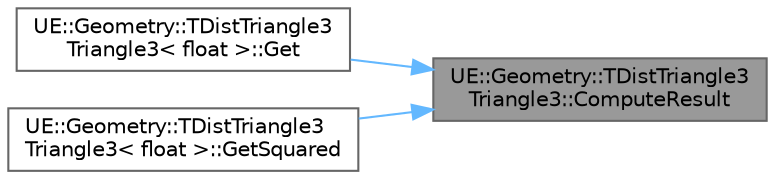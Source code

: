 digraph "UE::Geometry::TDistTriangle3Triangle3::ComputeResult"
{
 // INTERACTIVE_SVG=YES
 // LATEX_PDF_SIZE
  bgcolor="transparent";
  edge [fontname=Helvetica,fontsize=10,labelfontname=Helvetica,labelfontsize=10];
  node [fontname=Helvetica,fontsize=10,shape=box,height=0.2,width=0.4];
  rankdir="RL";
  Node1 [id="Node000001",label="UE::Geometry::TDistTriangle3\lTriangle3::ComputeResult",height=0.2,width=0.4,color="gray40", fillcolor="grey60", style="filled", fontcolor="black",tooltip=" "];
  Node1 -> Node2 [id="edge1_Node000001_Node000002",dir="back",color="steelblue1",style="solid",tooltip=" "];
  Node2 [id="Node000002",label="UE::Geometry::TDistTriangle3\lTriangle3\< float \>::Get",height=0.2,width=0.4,color="grey40", fillcolor="white", style="filled",URL="$d9/d16/classUE_1_1Geometry_1_1TDistTriangle3Triangle3.html#af5ecb99b173aa35612a6f69e45a9aca4",tooltip=" "];
  Node1 -> Node3 [id="edge2_Node000001_Node000003",dir="back",color="steelblue1",style="solid",tooltip=" "];
  Node3 [id="Node000003",label="UE::Geometry::TDistTriangle3\lTriangle3\< float \>::GetSquared",height=0.2,width=0.4,color="grey40", fillcolor="white", style="filled",URL="$d9/d16/classUE_1_1Geometry_1_1TDistTriangle3Triangle3.html#a1267964a950ecab9a060afe71e49b7b5",tooltip=" "];
}
